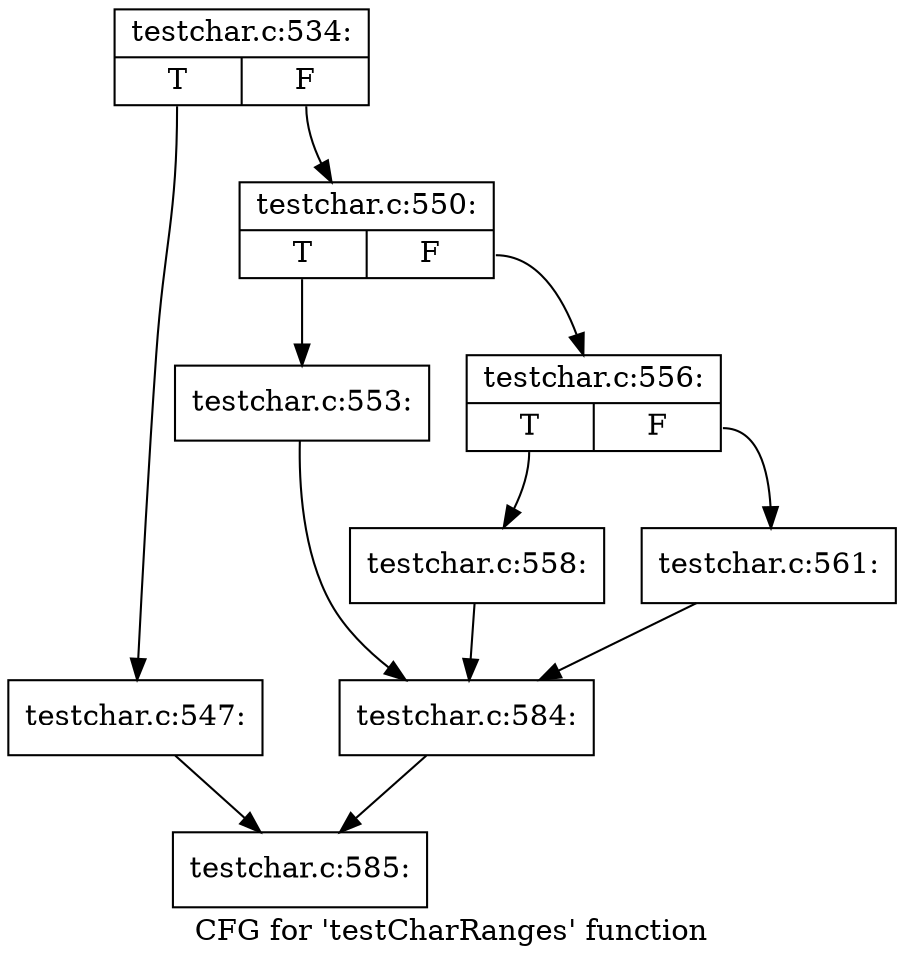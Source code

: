 digraph "CFG for 'testCharRanges' function" {
	label="CFG for 'testCharRanges' function";

	Node0x388dc00 [shape=record,label="{testchar.c:534:|{<s0>T|<s1>F}}"];
	Node0x388dc00:s0 -> Node0x38c6560;
	Node0x388dc00:s1 -> Node0x38c6890;
	Node0x38c6560 [shape=record,label="{testchar.c:547:}"];
	Node0x38c6560 -> Node0x3896480;
	Node0x38c6890 [shape=record,label="{testchar.c:550:|{<s0>T|<s1>F}}"];
	Node0x38c6890:s0 -> Node0x38c6380;
	Node0x38c6890:s1 -> Node0x38c6ed0;
	Node0x38c6380 [shape=record,label="{testchar.c:553:}"];
	Node0x38c6380 -> Node0x38c8800;
	Node0x38c6ed0 [shape=record,label="{testchar.c:556:|{<s0>T|<s1>F}}"];
	Node0x38c6ed0:s0 -> Node0x38ca300;
	Node0x38c6ed0:s1 -> Node0x38ca690;
	Node0x38ca300 [shape=record,label="{testchar.c:558:}"];
	Node0x38ca300 -> Node0x38c8800;
	Node0x38ca690 [shape=record,label="{testchar.c:561:}"];
	Node0x38ca690 -> Node0x38c8800;
	Node0x38c8800 [shape=record,label="{testchar.c:584:}"];
	Node0x38c8800 -> Node0x3896480;
	Node0x3896480 [shape=record,label="{testchar.c:585:}"];
}
